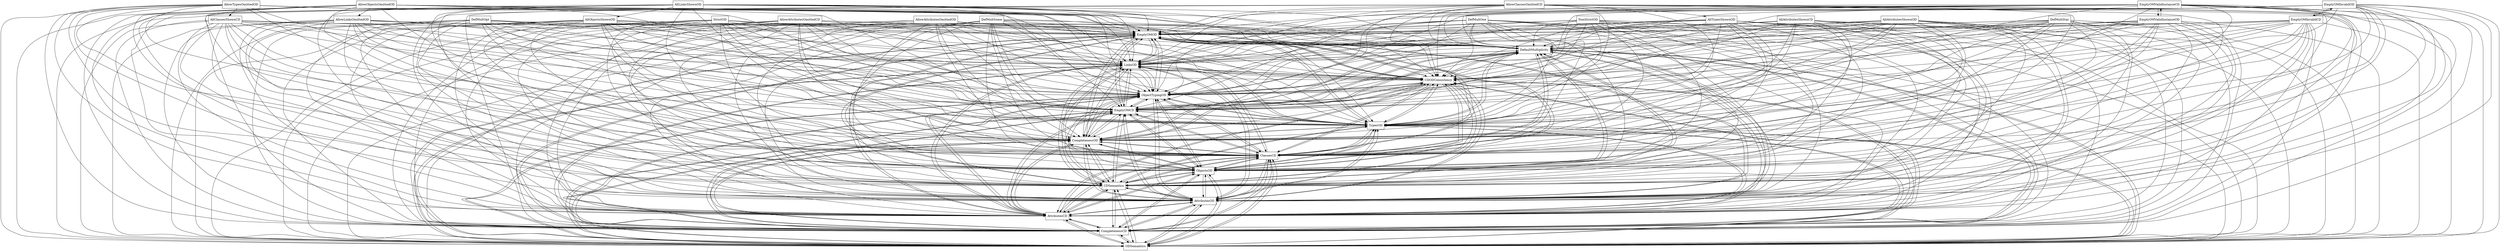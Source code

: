 digraph{
graph [rankdir=TB];
node [shape=box];
edge [arrowhead=normal];
0[label="EmptyOMOD",]
1[label="DefaultMultiplicity",]
2[label="AllowAttributesOmittedOD",]
3[label="AllowObjectsOmittedOD",]
4[label="ODSemantics",]
5[label="DefMultOne",]
6[label="AllLinksShownOD",]
7[label="AllObjectsShownOD",]
8[label="DefMultOpt",]
9[label="AllowLinksOmittedOD",]
10[label="CompletenessCD",]
11[label="StrictOD",]
12[label="NonStrictOD",]
13[label="AttributesCD",]
14[label="AllowTypesOmittedOD",]
15[label="EmptyOMInvalidOD",]
16[label="AllClassesShownCD",]
17[label="AttributesOD",]
18[label="DefMultStar",]
19[label="AllTypesShownOD",]
20[label="CDSemantics",]
21[label="AllAttributesShownCD",]
22[label="ObjectsOD",]
23[label="ClassesCD",]
24[label="EmptyOMInvalidCD",]
25[label="AllowAttributesOmittedCD",]
26[label="CompletenessOD",]
27[label="AllAttributesShownOD",]
28[label="DefMultSome",]
29[label="AllowClassesOmittedCD",]
30[label="TypesOD",]
31[label="EmptyOMValidInstanceCD",]
32[label="EmptyOMCD",]
33[label="ObjectTypingOD",]
34[label="CDODConsistency",]
35[label="EmptyOMValidInstanceOD",]
36[label="LinksOD",]
0->1[label="",]
0->4[label="",]
0->10[label="",]
0->13[label="",]
0->17[label="",]
0->20[label="",]
0->22[label="",]
0->23[label="",]
0->26[label="",]
0->30[label="",]
0->32[label="",]
0->33[label="",]
0->34[label="",]
0->36[label="",]
1->0[label="",]
1->4[label="",]
1->10[label="",]
1->13[label="",]
1->17[label="",]
1->20[label="",]
1->22[label="",]
1->23[label="",]
1->26[label="",]
1->30[label="",]
1->32[label="",]
1->33[label="",]
1->34[label="",]
1->36[label="",]
2->0[label="",]
2->1[label="",]
2->4[label="",]
2->10[label="",]
2->13[label="",]
2->17[label="",]
2->20[label="",]
2->22[label="",]
2->23[label="",]
2->26[label="",]
2->30[label="",]
2->32[label="",]
2->33[label="",]
2->34[label="",]
2->36[label="",]
3->0[label="",]
3->1[label="",]
3->4[label="",]
3->9[label="",]
3->10[label="",]
3->13[label="",]
3->17[label="",]
3->20[label="",]
3->22[label="",]
3->23[label="",]
3->26[label="",]
3->30[label="",]
3->32[label="",]
3->33[label="",]
3->34[label="",]
3->36[label="",]
4->0[label="",]
4->1[label="",]
4->10[label="",]
4->13[label="",]
4->17[label="",]
4->20[label="",]
4->22[label="",]
4->23[label="",]
4->26[label="",]
4->30[label="",]
4->32[label="",]
4->33[label="",]
4->34[label="",]
4->36[label="",]
5->0[label="",]
5->1[label="",]
5->4[label="",]
5->10[label="",]
5->13[label="",]
5->17[label="",]
5->20[label="",]
5->22[label="",]
5->23[label="",]
5->26[label="",]
5->30[label="",]
5->32[label="",]
5->33[label="",]
5->34[label="",]
5->36[label="",]
6->0[label="",]
6->1[label="",]
6->4[label="",]
6->7[label="",]
6->10[label="",]
6->13[label="",]
6->17[label="",]
6->20[label="",]
6->22[label="",]
6->23[label="",]
6->26[label="",]
6->30[label="",]
6->32[label="",]
6->33[label="",]
6->34[label="",]
6->36[label="",]
7->0[label="",]
7->1[label="",]
7->4[label="",]
7->10[label="",]
7->13[label="",]
7->17[label="",]
7->20[label="",]
7->22[label="",]
7->23[label="",]
7->26[label="",]
7->30[label="",]
7->32[label="",]
7->33[label="",]
7->34[label="",]
7->36[label="",]
8->0[label="",]
8->1[label="",]
8->4[label="",]
8->10[label="",]
8->13[label="",]
8->17[label="",]
8->20[label="",]
8->22[label="",]
8->23[label="",]
8->26[label="",]
8->30[label="",]
8->32[label="",]
8->33[label="",]
8->34[label="",]
8->36[label="",]
9->0[label="",]
9->1[label="",]
9->4[label="",]
9->10[label="",]
9->13[label="",]
9->17[label="",]
9->20[label="",]
9->22[label="",]
9->23[label="",]
9->26[label="",]
9->30[label="",]
9->32[label="",]
9->33[label="",]
9->34[label="",]
9->36[label="",]
10->0[label="",]
10->1[label="",]
10->4[label="",]
10->13[label="",]
10->17[label="",]
10->20[label="",]
10->22[label="",]
10->23[label="",]
10->26[label="",]
10->30[label="",]
10->32[label="",]
10->33[label="",]
10->34[label="",]
10->36[label="",]
11->0[label="",]
11->1[label="",]
11->4[label="",]
11->10[label="",]
11->13[label="",]
11->17[label="",]
11->20[label="",]
11->22[label="",]
11->23[label="",]
11->26[label="",]
11->30[label="",]
11->32[label="",]
11->33[label="",]
11->34[label="",]
11->36[label="",]
12->0[label="",]
12->1[label="",]
12->4[label="",]
12->10[label="",]
12->13[label="",]
12->17[label="",]
12->20[label="",]
12->22[label="",]
12->23[label="",]
12->26[label="",]
12->30[label="",]
12->32[label="",]
12->33[label="",]
12->34[label="",]
12->36[label="",]
13->0[label="",]
13->1[label="",]
13->4[label="",]
13->10[label="",]
13->17[label="",]
13->20[label="",]
13->22[label="",]
13->23[label="",]
13->26[label="",]
13->30[label="",]
13->32[label="",]
13->33[label="",]
13->34[label="",]
13->36[label="",]
14->0[label="",]
14->1[label="",]
14->4[label="",]
14->10[label="",]
14->13[label="",]
14->16[label="",]
14->17[label="",]
14->20[label="",]
14->22[label="",]
14->23[label="",]
14->26[label="",]
14->30[label="",]
14->32[label="",]
14->33[label="",]
14->34[label="",]
14->36[label="",]
15->0[label="",]
15->1[label="",]
15->4[label="",]
15->10[label="",]
15->13[label="",]
15->17[label="",]
15->20[label="",]
15->22[label="",]
15->23[label="",]
15->24[label="",]
15->26[label="",]
15->30[label="",]
15->32[label="",]
15->33[label="",]
15->34[label="",]
15->36[label="",]
16->0[label="",]
16->1[label="",]
16->4[label="",]
16->10[label="",]
16->13[label="",]
16->17[label="",]
16->20[label="",]
16->22[label="",]
16->23[label="",]
16->26[label="",]
16->30[label="",]
16->32[label="",]
16->33[label="",]
16->34[label="",]
16->36[label="",]
17->0[label="",]
17->1[label="",]
17->4[label="",]
17->10[label="",]
17->13[label="",]
17->20[label="",]
17->22[label="",]
17->23[label="",]
17->26[label="",]
17->30[label="",]
17->32[label="",]
17->33[label="",]
17->34[label="",]
17->36[label="",]
18->0[label="",]
18->1[label="",]
18->4[label="",]
18->10[label="",]
18->13[label="",]
18->17[label="",]
18->20[label="",]
18->22[label="",]
18->23[label="",]
18->26[label="",]
18->30[label="",]
18->32[label="",]
18->33[label="",]
18->34[label="",]
18->36[label="",]
19->0[label="",]
19->1[label="",]
19->4[label="",]
19->10[label="",]
19->13[label="",]
19->17[label="",]
19->20[label="",]
19->22[label="",]
19->23[label="",]
19->26[label="",]
19->30[label="",]
19->32[label="",]
19->33[label="",]
19->34[label="",]
19->36[label="",]
20->0[label="",]
20->1[label="",]
20->4[label="",]
20->10[label="",]
20->13[label="",]
20->17[label="",]
20->22[label="",]
20->23[label="",]
20->26[label="",]
20->30[label="",]
20->32[label="",]
20->33[label="",]
20->34[label="",]
20->36[label="",]
21->0[label="",]
21->1[label="",]
21->4[label="",]
21->10[label="",]
21->13[label="",]
21->17[label="",]
21->20[label="",]
21->22[label="",]
21->23[label="",]
21->26[label="",]
21->30[label="",]
21->32[label="",]
21->33[label="",]
21->34[label="",]
21->36[label="",]
22->0[label="",]
22->1[label="",]
22->4[label="",]
22->10[label="",]
22->13[label="",]
22->17[label="",]
22->20[label="",]
22->23[label="",]
22->26[label="",]
22->30[label="",]
22->32[label="",]
22->33[label="",]
22->34[label="",]
22->36[label="",]
23->0[label="",]
23->1[label="",]
23->4[label="",]
23->10[label="",]
23->13[label="",]
23->17[label="",]
23->20[label="",]
23->22[label="",]
23->26[label="",]
23->30[label="",]
23->32[label="",]
23->33[label="",]
23->34[label="",]
23->36[label="",]
24->0[label="",]
24->1[label="",]
24->4[label="",]
24->10[label="",]
24->13[label="",]
24->15[label="",]
24->17[label="",]
24->20[label="",]
24->22[label="",]
24->23[label="",]
24->26[label="",]
24->30[label="",]
24->32[label="",]
24->33[label="",]
24->34[label="",]
24->36[label="",]
25->0[label="",]
25->1[label="",]
25->4[label="",]
25->10[label="",]
25->13[label="",]
25->17[label="",]
25->20[label="",]
25->22[label="",]
25->23[label="",]
25->26[label="",]
25->30[label="",]
25->32[label="",]
25->33[label="",]
25->34[label="",]
25->36[label="",]
26->0[label="",]
26->1[label="",]
26->4[label="",]
26->10[label="",]
26->13[label="",]
26->17[label="",]
26->20[label="",]
26->22[label="",]
26->23[label="",]
26->30[label="",]
26->32[label="",]
26->33[label="",]
26->34[label="",]
26->36[label="",]
27->0[label="",]
27->1[label="",]
27->4[label="",]
27->10[label="",]
27->13[label="",]
27->17[label="",]
27->20[label="",]
27->22[label="",]
27->23[label="",]
27->26[label="",]
27->30[label="",]
27->32[label="",]
27->33[label="",]
27->34[label="",]
27->36[label="",]
28->0[label="",]
28->1[label="",]
28->4[label="",]
28->10[label="",]
28->13[label="",]
28->17[label="",]
28->20[label="",]
28->22[label="",]
28->23[label="",]
28->26[label="",]
28->30[label="",]
28->32[label="",]
28->33[label="",]
28->34[label="",]
28->36[label="",]
29->0[label="",]
29->1[label="",]
29->4[label="",]
29->10[label="",]
29->13[label="",]
29->17[label="",]
29->19[label="",]
29->20[label="",]
29->22[label="",]
29->23[label="",]
29->26[label="",]
29->30[label="",]
29->32[label="",]
29->33[label="",]
29->34[label="",]
29->36[label="",]
30->0[label="",]
30->1[label="",]
30->4[label="",]
30->10[label="",]
30->13[label="",]
30->17[label="",]
30->20[label="",]
30->22[label="",]
30->23[label="",]
30->26[label="",]
30->32[label="",]
30->33[label="",]
30->34[label="",]
30->36[label="",]
31->0[label="",]
31->1[label="",]
31->4[label="",]
31->10[label="",]
31->13[label="",]
31->17[label="",]
31->20[label="",]
31->22[label="",]
31->23[label="",]
31->26[label="",]
31->30[label="",]
31->32[label="",]
31->33[label="",]
31->34[label="",]
31->35[label="",]
31->36[label="",]
32->0[label="",]
32->1[label="",]
32->4[label="",]
32->10[label="",]
32->13[label="",]
32->17[label="",]
32->20[label="",]
32->22[label="",]
32->23[label="",]
32->26[label="",]
32->30[label="",]
32->33[label="",]
32->34[label="",]
32->36[label="",]
33->0[label="",]
33->1[label="",]
33->4[label="",]
33->10[label="",]
33->13[label="",]
33->17[label="",]
33->20[label="",]
33->22[label="",]
33->23[label="",]
33->26[label="",]
33->30[label="",]
33->32[label="",]
33->34[label="",]
33->36[label="",]
34->0[label="",]
34->1[label="",]
34->4[label="",]
34->10[label="",]
34->13[label="",]
34->17[label="",]
34->20[label="",]
34->22[label="",]
34->23[label="",]
34->26[label="",]
34->30[label="",]
34->32[label="",]
34->33[label="",]
34->36[label="",]
35->0[label="",]
35->1[label="",]
35->4[label="",]
35->10[label="",]
35->13[label="",]
35->17[label="",]
35->20[label="",]
35->22[label="",]
35->23[label="",]
35->26[label="",]
35->30[label="",]
35->31[label="",]
35->32[label="",]
35->33[label="",]
35->34[label="",]
35->36[label="",]
36->0[label="",]
36->1[label="",]
36->4[label="",]
36->10[label="",]
36->13[label="",]
36->17[label="",]
36->20[label="",]
36->22[label="",]
36->23[label="",]
36->26[label="",]
36->30[label="",]
36->32[label="",]
36->33[label="",]
36->34[label="",]
}

